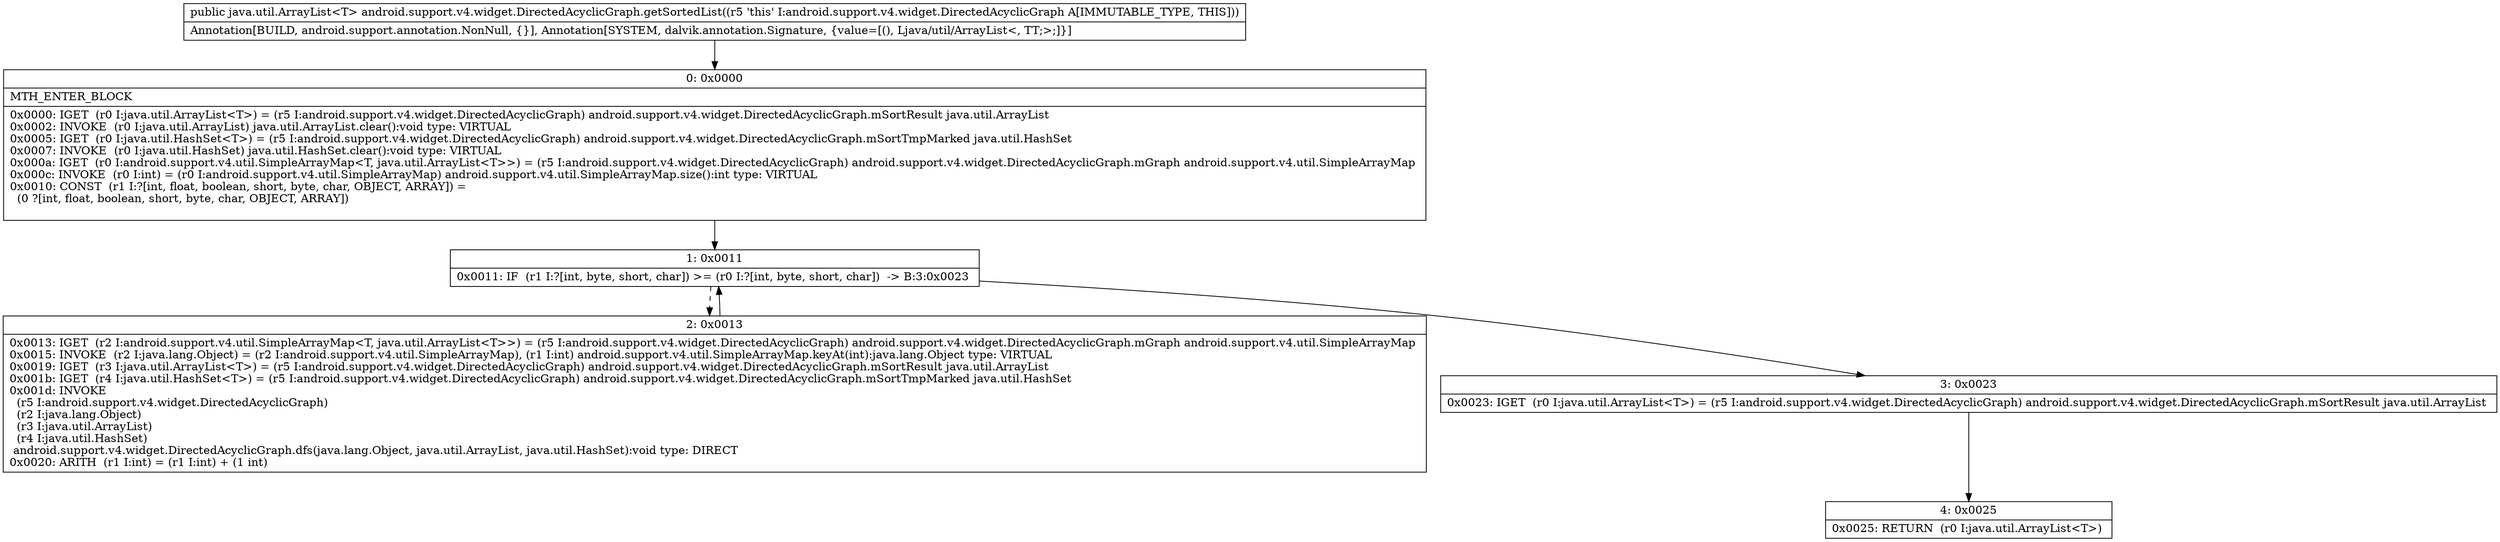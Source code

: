 digraph "CFG forandroid.support.v4.widget.DirectedAcyclicGraph.getSortedList()Ljava\/util\/ArrayList;" {
Node_0 [shape=record,label="{0\:\ 0x0000|MTH_ENTER_BLOCK\l|0x0000: IGET  (r0 I:java.util.ArrayList\<T\>) = (r5 I:android.support.v4.widget.DirectedAcyclicGraph) android.support.v4.widget.DirectedAcyclicGraph.mSortResult java.util.ArrayList \l0x0002: INVOKE  (r0 I:java.util.ArrayList) java.util.ArrayList.clear():void type: VIRTUAL \l0x0005: IGET  (r0 I:java.util.HashSet\<T\>) = (r5 I:android.support.v4.widget.DirectedAcyclicGraph) android.support.v4.widget.DirectedAcyclicGraph.mSortTmpMarked java.util.HashSet \l0x0007: INVOKE  (r0 I:java.util.HashSet) java.util.HashSet.clear():void type: VIRTUAL \l0x000a: IGET  (r0 I:android.support.v4.util.SimpleArrayMap\<T, java.util.ArrayList\<T\>\>) = (r5 I:android.support.v4.widget.DirectedAcyclicGraph) android.support.v4.widget.DirectedAcyclicGraph.mGraph android.support.v4.util.SimpleArrayMap \l0x000c: INVOKE  (r0 I:int) = (r0 I:android.support.v4.util.SimpleArrayMap) android.support.v4.util.SimpleArrayMap.size():int type: VIRTUAL \l0x0010: CONST  (r1 I:?[int, float, boolean, short, byte, char, OBJECT, ARRAY]) = \l  (0 ?[int, float, boolean, short, byte, char, OBJECT, ARRAY])\l \l}"];
Node_1 [shape=record,label="{1\:\ 0x0011|0x0011: IF  (r1 I:?[int, byte, short, char]) \>= (r0 I:?[int, byte, short, char])  \-\> B:3:0x0023 \l}"];
Node_2 [shape=record,label="{2\:\ 0x0013|0x0013: IGET  (r2 I:android.support.v4.util.SimpleArrayMap\<T, java.util.ArrayList\<T\>\>) = (r5 I:android.support.v4.widget.DirectedAcyclicGraph) android.support.v4.widget.DirectedAcyclicGraph.mGraph android.support.v4.util.SimpleArrayMap \l0x0015: INVOKE  (r2 I:java.lang.Object) = (r2 I:android.support.v4.util.SimpleArrayMap), (r1 I:int) android.support.v4.util.SimpleArrayMap.keyAt(int):java.lang.Object type: VIRTUAL \l0x0019: IGET  (r3 I:java.util.ArrayList\<T\>) = (r5 I:android.support.v4.widget.DirectedAcyclicGraph) android.support.v4.widget.DirectedAcyclicGraph.mSortResult java.util.ArrayList \l0x001b: IGET  (r4 I:java.util.HashSet\<T\>) = (r5 I:android.support.v4.widget.DirectedAcyclicGraph) android.support.v4.widget.DirectedAcyclicGraph.mSortTmpMarked java.util.HashSet \l0x001d: INVOKE  \l  (r5 I:android.support.v4.widget.DirectedAcyclicGraph)\l  (r2 I:java.lang.Object)\l  (r3 I:java.util.ArrayList)\l  (r4 I:java.util.HashSet)\l android.support.v4.widget.DirectedAcyclicGraph.dfs(java.lang.Object, java.util.ArrayList, java.util.HashSet):void type: DIRECT \l0x0020: ARITH  (r1 I:int) = (r1 I:int) + (1 int) \l}"];
Node_3 [shape=record,label="{3\:\ 0x0023|0x0023: IGET  (r0 I:java.util.ArrayList\<T\>) = (r5 I:android.support.v4.widget.DirectedAcyclicGraph) android.support.v4.widget.DirectedAcyclicGraph.mSortResult java.util.ArrayList \l}"];
Node_4 [shape=record,label="{4\:\ 0x0025|0x0025: RETURN  (r0 I:java.util.ArrayList\<T\>) \l}"];
MethodNode[shape=record,label="{public java.util.ArrayList\<T\> android.support.v4.widget.DirectedAcyclicGraph.getSortedList((r5 'this' I:android.support.v4.widget.DirectedAcyclicGraph A[IMMUTABLE_TYPE, THIS]))  | Annotation[BUILD, android.support.annotation.NonNull, \{\}], Annotation[SYSTEM, dalvik.annotation.Signature, \{value=[(), Ljava\/util\/ArrayList\<, TT;\>;]\}]\l}"];
MethodNode -> Node_0;
Node_0 -> Node_1;
Node_1 -> Node_2[style=dashed];
Node_1 -> Node_3;
Node_2 -> Node_1;
Node_3 -> Node_4;
}

